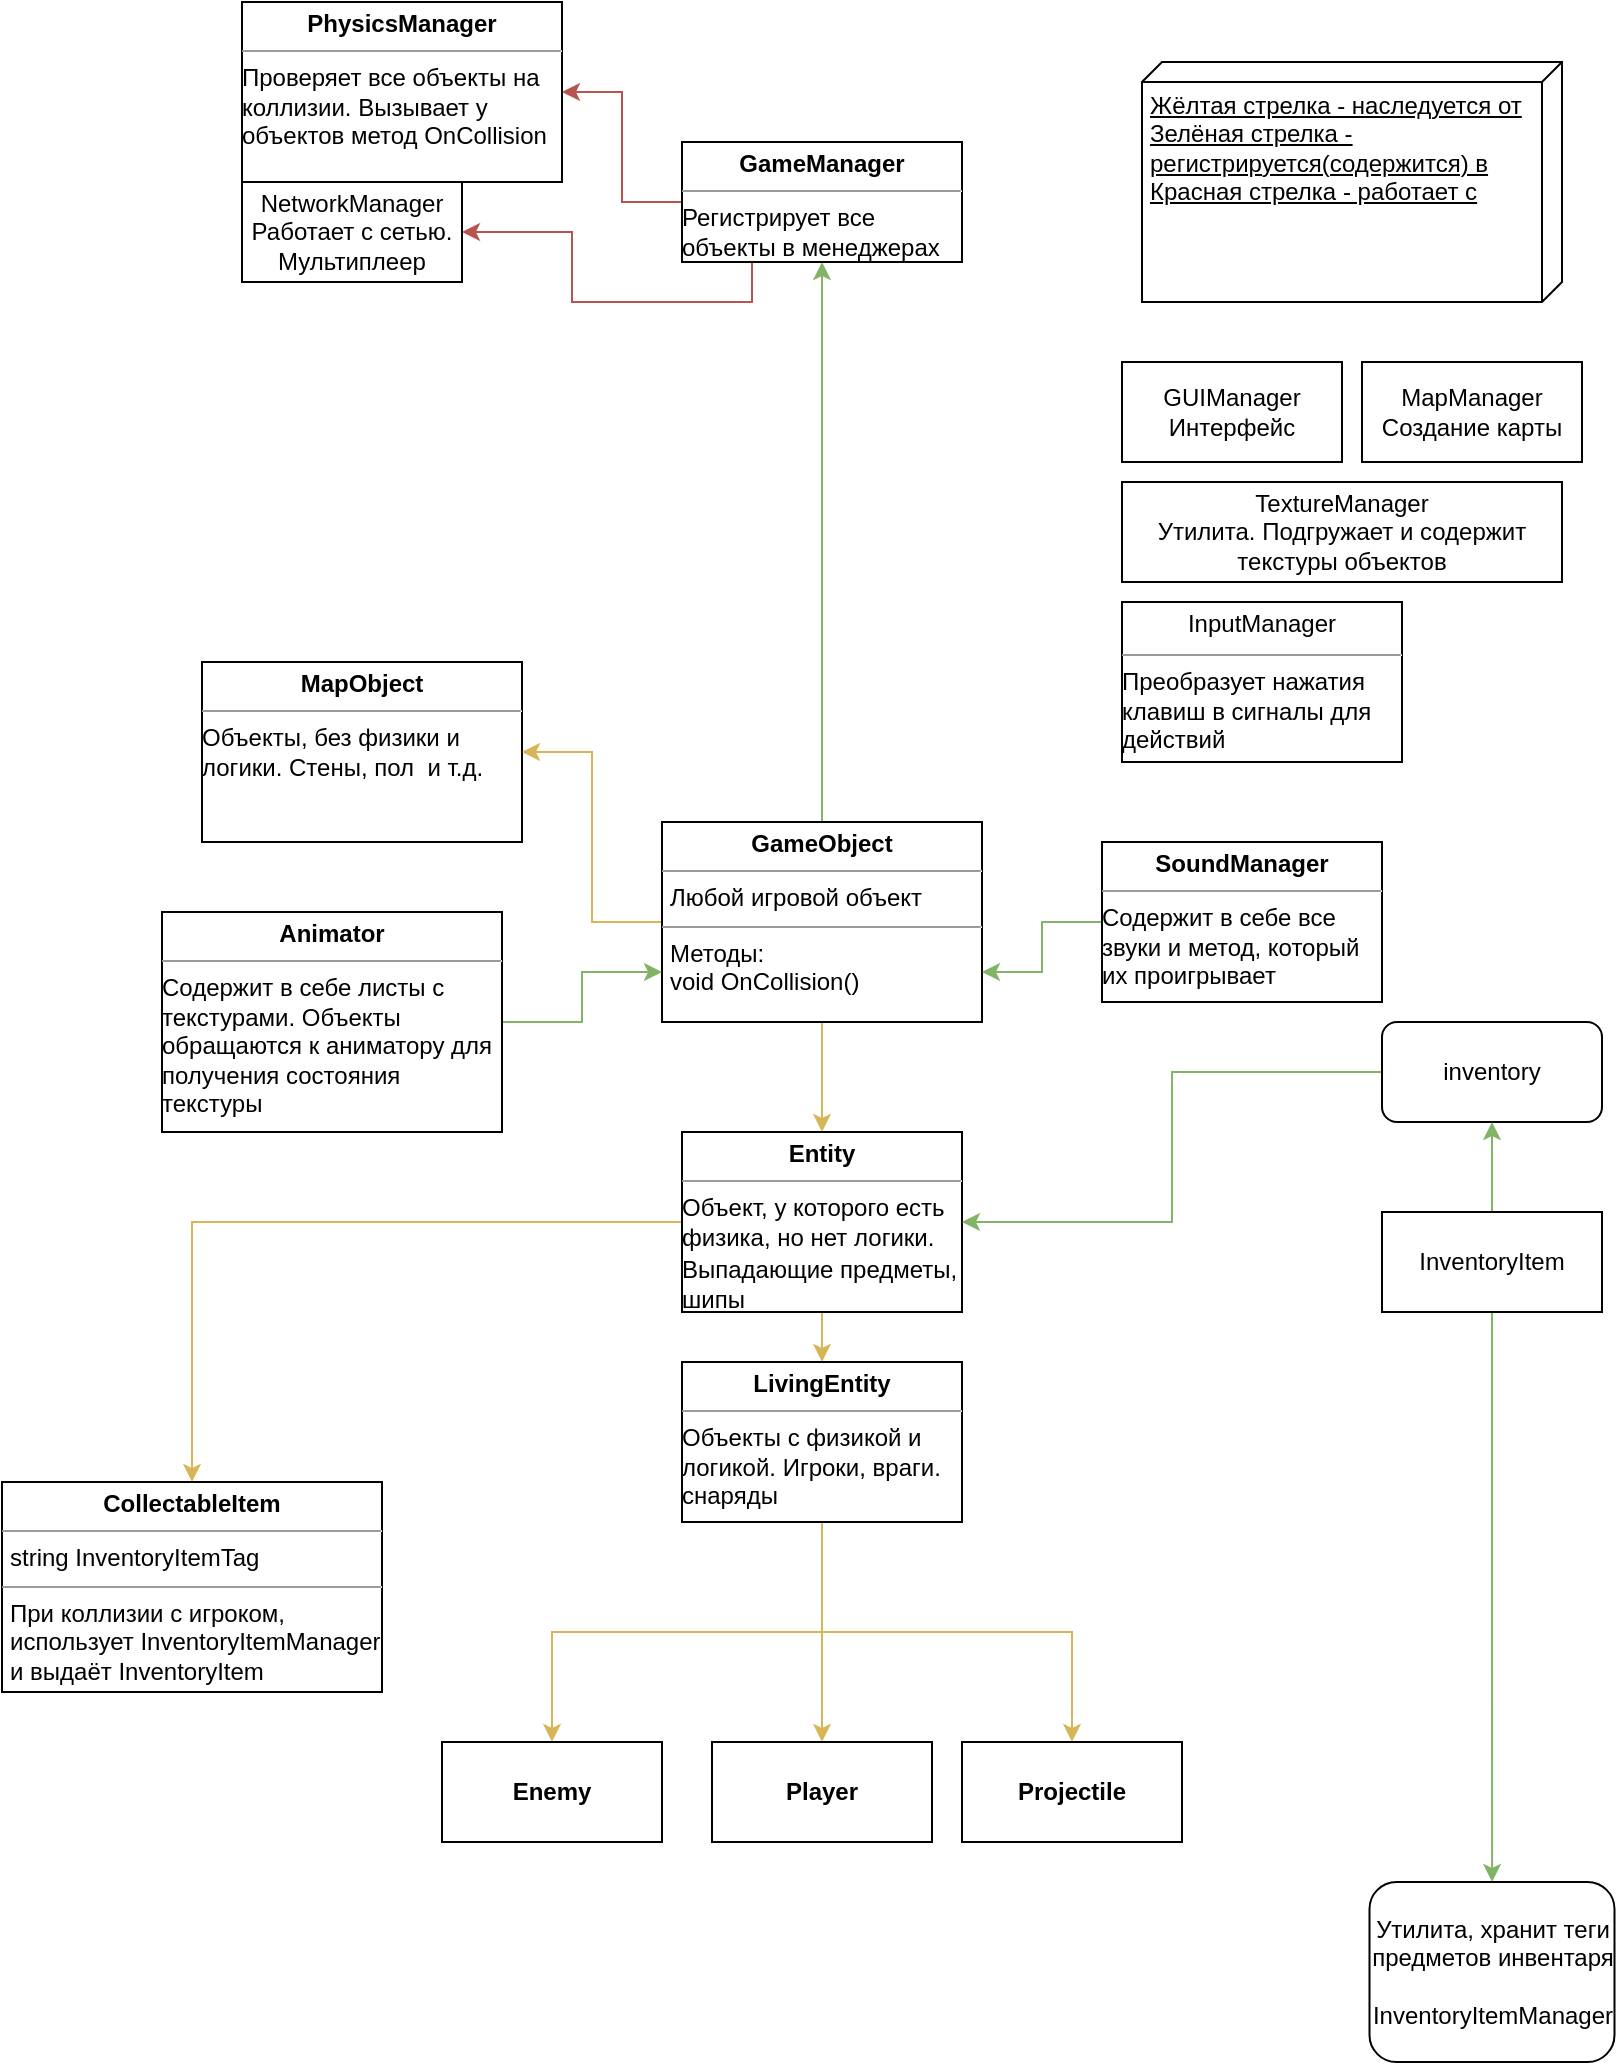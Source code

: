 <mxfile version="21.6.8" type="github">
  <diagram name="Страница — 1" id="f_F7iRd8bz5ZMpvOUA9e">
    <mxGraphModel dx="875" dy="484" grid="1" gridSize="10" guides="1" tooltips="1" connect="1" arrows="1" fold="1" page="1" pageScale="1" pageWidth="827" pageHeight="1169" math="0" shadow="0">
      <root>
        <mxCell id="0" />
        <mxCell id="1" parent="0" />
        <mxCell id="l3I8TJyxNjZKPvzpjshA-8" style="edgeStyle=orthogonalEdgeStyle;rounded=0;orthogonalLoop=1;jettySize=auto;html=1;exitX=0.5;exitY=1;exitDx=0;exitDy=0;fillColor=#d5e8d4;strokeColor=#82b366;entryX=0.5;entryY=1;entryDx=0;entryDy=0;" parent="1" source="l3I8TJyxNjZKPvzpjshA-2" target="l3I8TJyxNjZKPvzpjshA-2" edge="1">
          <mxGeometry relative="1" as="geometry">
            <mxPoint x="590" y="370" as="targetPoint" />
          </mxGeometry>
        </mxCell>
        <mxCell id="l3I8TJyxNjZKPvzpjshA-2" value="&lt;p style=&quot;margin:0px;margin-top:4px;text-align:center;&quot;&gt;&lt;b&gt;PhysicsManager&lt;/b&gt;&lt;/p&gt;&lt;hr size=&quot;1&quot;&gt;&lt;div style=&quot;height:2px;&quot;&gt;Проверяет все объекты на коллизии. Вызывает у объектов метод OnCollision&amp;nbsp;&lt;/div&gt;&lt;div style=&quot;height:2px;&quot;&gt;&lt;br&gt;&lt;br&gt;&lt;/div&gt;" style="verticalAlign=top;align=left;overflow=fill;fontSize=12;fontFamily=Helvetica;html=1;whiteSpace=wrap;" parent="1" vertex="1">
          <mxGeometry x="140" width="160" height="90" as="geometry" />
        </mxCell>
        <mxCell id="l3I8TJyxNjZKPvzpjshA-3" value="&lt;p style=&quot;margin:0px;margin-top:4px;text-align:center;&quot;&gt;&lt;b&gt;MapObject&lt;/b&gt;&lt;/p&gt;&lt;hr size=&quot;1&quot;&gt;&lt;div style=&quot;height:2px;&quot;&gt;Объекты, без физики и логики. Стены, пол&amp;nbsp; и т.д.&lt;/div&gt;" style="verticalAlign=top;align=left;overflow=fill;fontSize=12;fontFamily=Helvetica;html=1;whiteSpace=wrap;" parent="1" vertex="1">
          <mxGeometry x="120" y="330" width="160" height="90" as="geometry" />
        </mxCell>
        <mxCell id="l3I8TJyxNjZKPvzpjshA-11" value="" style="edgeStyle=orthogonalEdgeStyle;rounded=0;orthogonalLoop=1;jettySize=auto;html=1;fillColor=#fff2cc;strokeColor=#d6b656;" parent="1" source="l3I8TJyxNjZKPvzpjshA-9" target="l3I8TJyxNjZKPvzpjshA-3" edge="1">
          <mxGeometry relative="1" as="geometry" />
        </mxCell>
        <mxCell id="l3I8TJyxNjZKPvzpjshA-13" style="edgeStyle=orthogonalEdgeStyle;rounded=0;orthogonalLoop=1;jettySize=auto;html=1;exitX=0.5;exitY=1;exitDx=0;exitDy=0;entryX=0.5;entryY=0;entryDx=0;entryDy=0;fillColor=#fff2cc;strokeColor=#d6b656;" parent="1" source="l3I8TJyxNjZKPvzpjshA-9" target="l3I8TJyxNjZKPvzpjshA-12" edge="1">
          <mxGeometry relative="1" as="geometry" />
        </mxCell>
        <mxCell id="l3I8TJyxNjZKPvzpjshA-53" style="edgeStyle=orthogonalEdgeStyle;rounded=0;orthogonalLoop=1;jettySize=auto;html=1;entryX=0.5;entryY=1;entryDx=0;entryDy=0;fillColor=#d5e8d4;strokeColor=#82b366;" parent="1" source="l3I8TJyxNjZKPvzpjshA-9" target="l3I8TJyxNjZKPvzpjshA-47" edge="1">
          <mxGeometry relative="1" as="geometry" />
        </mxCell>
        <mxCell id="l3I8TJyxNjZKPvzpjshA-9" value="&lt;p style=&quot;margin:0px;margin-top:4px;text-align:center;&quot;&gt;&lt;b&gt;GameObject&lt;/b&gt;&lt;/p&gt;&lt;hr size=&quot;1&quot;&gt;&lt;p style=&quot;margin:0px;margin-left:4px;&quot;&gt;Любой игровой объект&lt;/p&gt;&lt;hr size=&quot;1&quot;&gt;&lt;p style=&quot;margin:0px;margin-left:4px;&quot;&gt;Методы:&lt;/p&gt;&lt;p style=&quot;margin:0px;margin-left:4px;&quot;&gt;void OnCollision()&lt;/p&gt;" style="verticalAlign=top;align=left;overflow=fill;fontSize=12;fontFamily=Helvetica;html=1;whiteSpace=wrap;" parent="1" vertex="1">
          <mxGeometry x="350" y="410" width="160" height="100" as="geometry" />
        </mxCell>
        <mxCell id="l3I8TJyxNjZKPvzpjshA-35" style="edgeStyle=orthogonalEdgeStyle;rounded=0;orthogonalLoop=1;jettySize=auto;html=1;exitX=0;exitY=0.5;exitDx=0;exitDy=0;entryX=0.5;entryY=0;entryDx=0;entryDy=0;fillColor=#fff2cc;strokeColor=#d6b656;" parent="1" source="l3I8TJyxNjZKPvzpjshA-12" target="l3I8TJyxNjZKPvzpjshA-34" edge="1">
          <mxGeometry relative="1" as="geometry" />
        </mxCell>
        <mxCell id="l3I8TJyxNjZKPvzpjshA-56" style="edgeStyle=orthogonalEdgeStyle;rounded=0;orthogonalLoop=1;jettySize=auto;html=1;fillColor=#fff2cc;strokeColor=#d6b656;" parent="1" source="l3I8TJyxNjZKPvzpjshA-12" target="l3I8TJyxNjZKPvzpjshA-14" edge="1">
          <mxGeometry relative="1" as="geometry" />
        </mxCell>
        <mxCell id="l3I8TJyxNjZKPvzpjshA-12" value="&lt;p style=&quot;margin:0px;margin-top:4px;text-align:center;&quot;&gt;&lt;b&gt;Entity&lt;/b&gt;&lt;/p&gt;&lt;hr size=&quot;1&quot;&gt;Объект, у которого есть физика, но нет логики.&lt;div style=&quot;height:2px;&quot;&gt;&lt;/div&gt;Выпадающие предметы,&lt;br&gt;шипы&lt;br&gt;&lt;hr size=&quot;1&quot;&gt;&lt;div style=&quot;height:2px;&quot;&gt;&lt;/div&gt;" style="verticalAlign=top;align=left;overflow=fill;fontSize=12;fontFamily=Helvetica;html=1;whiteSpace=wrap;" parent="1" vertex="1">
          <mxGeometry x="360" y="565" width="140" height="90" as="geometry" />
        </mxCell>
        <mxCell id="l3I8TJyxNjZKPvzpjshA-20" style="edgeStyle=orthogonalEdgeStyle;rounded=0;orthogonalLoop=1;jettySize=auto;html=1;fillColor=#fff2cc;strokeColor=#d6b656;" parent="1" source="l3I8TJyxNjZKPvzpjshA-14" target="l3I8TJyxNjZKPvzpjshA-21" edge="1">
          <mxGeometry relative="1" as="geometry">
            <mxPoint x="550" y="780" as="targetPoint" />
          </mxGeometry>
        </mxCell>
        <mxCell id="l3I8TJyxNjZKPvzpjshA-22" style="edgeStyle=orthogonalEdgeStyle;rounded=0;orthogonalLoop=1;jettySize=auto;html=1;exitX=0.5;exitY=1;exitDx=0;exitDy=0;fillColor=#fff2cc;strokeColor=#d6b656;" parent="1" source="l3I8TJyxNjZKPvzpjshA-14" target="l3I8TJyxNjZKPvzpjshA-23" edge="1">
          <mxGeometry relative="1" as="geometry">
            <mxPoint x="430" y="760" as="targetPoint" />
          </mxGeometry>
        </mxCell>
        <mxCell id="l3I8TJyxNjZKPvzpjshA-25" style="edgeStyle=orthogonalEdgeStyle;rounded=0;orthogonalLoop=1;jettySize=auto;html=1;exitX=0.5;exitY=1;exitDx=0;exitDy=0;entryX=0.5;entryY=0;entryDx=0;entryDy=0;fillColor=#fff2cc;strokeColor=#d6b656;" parent="1" source="l3I8TJyxNjZKPvzpjshA-14" target="l3I8TJyxNjZKPvzpjshA-24" edge="1">
          <mxGeometry relative="1" as="geometry" />
        </mxCell>
        <mxCell id="l3I8TJyxNjZKPvzpjshA-14" value="&lt;p style=&quot;margin:0px;margin-top:4px;text-align:center;&quot;&gt;&lt;b&gt;LivingEntity&lt;/b&gt;&lt;/p&gt;&lt;hr size=&quot;1&quot;&gt;Объекты с физикой и логикой. Игроки, враги. снаряды&lt;div style=&quot;height:2px;&quot;&gt;&lt;/div&gt;&lt;hr size=&quot;1&quot;&gt;&lt;div style=&quot;height:2px;&quot;&gt;&lt;/div&gt;" style="verticalAlign=top;align=left;overflow=fill;fontSize=12;fontFamily=Helvetica;html=1;whiteSpace=wrap;" parent="1" vertex="1">
          <mxGeometry x="360" y="680" width="140" height="80" as="geometry" />
        </mxCell>
        <mxCell id="l3I8TJyxNjZKPvzpjshA-21" value="&lt;b&gt;Player&lt;/b&gt;" style="html=1;whiteSpace=wrap;" parent="1" vertex="1">
          <mxGeometry x="375" y="870" width="110" height="50" as="geometry" />
        </mxCell>
        <mxCell id="l3I8TJyxNjZKPvzpjshA-23" value="&lt;b&gt;Enemy&lt;/b&gt;" style="html=1;whiteSpace=wrap;" parent="1" vertex="1">
          <mxGeometry x="240" y="870" width="110" height="50" as="geometry" />
        </mxCell>
        <mxCell id="l3I8TJyxNjZKPvzpjshA-24" value="&lt;b&gt;Projectile&lt;/b&gt;" style="html=1;whiteSpace=wrap;" parent="1" vertex="1">
          <mxGeometry x="500" y="870" width="110" height="50" as="geometry" />
        </mxCell>
        <mxCell id="l3I8TJyxNjZKPvzpjshA-57" style="edgeStyle=orthogonalEdgeStyle;rounded=0;orthogonalLoop=1;jettySize=auto;html=1;entryX=1;entryY=0.5;entryDx=0;entryDy=0;fillColor=#d5e8d4;strokeColor=#82b366;" parent="1" source="l3I8TJyxNjZKPvzpjshA-27" target="l3I8TJyxNjZKPvzpjshA-12" edge="1">
          <mxGeometry relative="1" as="geometry" />
        </mxCell>
        <mxCell id="l3I8TJyxNjZKPvzpjshA-27" value="inventory" style="html=1;whiteSpace=wrap;rounded=1;" parent="1" vertex="1">
          <mxGeometry x="710" y="510" width="110" height="50" as="geometry" />
        </mxCell>
        <mxCell id="l3I8TJyxNjZKPvzpjshA-31" style="edgeStyle=orthogonalEdgeStyle;rounded=0;orthogonalLoop=1;jettySize=auto;html=1;entryX=0.5;entryY=1;entryDx=0;entryDy=0;fillColor=#d5e8d4;strokeColor=#82b366;" parent="1" source="l3I8TJyxNjZKPvzpjshA-30" target="l3I8TJyxNjZKPvzpjshA-27" edge="1">
          <mxGeometry relative="1" as="geometry" />
        </mxCell>
        <mxCell id="l3I8TJyxNjZKPvzpjshA-33" style="edgeStyle=orthogonalEdgeStyle;rounded=0;orthogonalLoop=1;jettySize=auto;html=1;fillColor=#d5e8d4;strokeColor=#82b366;" parent="1" source="l3I8TJyxNjZKPvzpjshA-30" target="l3I8TJyxNjZKPvzpjshA-32" edge="1">
          <mxGeometry relative="1" as="geometry" />
        </mxCell>
        <mxCell id="l3I8TJyxNjZKPvzpjshA-30" value="InventoryItem" style="html=1;whiteSpace=wrap;" parent="1" vertex="1">
          <mxGeometry x="710" y="605" width="110" height="50" as="geometry" />
        </mxCell>
        <mxCell id="l3I8TJyxNjZKPvzpjshA-32" value="Утилита, хранит теги предметов инвентаря&lt;br&gt;&lt;br&gt;InventoryItemManager" style="html=1;whiteSpace=wrap;rounded=1;" parent="1" vertex="1">
          <mxGeometry x="703.75" y="940" width="122.5" height="90" as="geometry" />
        </mxCell>
        <mxCell id="l3I8TJyxNjZKPvzpjshA-34" value="&lt;p style=&quot;margin:0px;margin-top:4px;text-align:center;&quot;&gt;&lt;b&gt;CollectableItem&lt;/b&gt;&lt;/p&gt;&lt;hr size=&quot;1&quot;&gt;&lt;p style=&quot;margin:0px;margin-left:4px;&quot;&gt;string InventoryItemTag&lt;/p&gt;&lt;hr size=&quot;1&quot;&gt;&lt;p style=&quot;margin:0px;margin-left:4px;&quot;&gt;При коллизии с игроком, использует InventoryItemManager&lt;/p&gt;&lt;p style=&quot;margin:0px;margin-left:4px;&quot;&gt;и выдаёт InventoryItem&lt;/p&gt;" style="verticalAlign=top;align=left;overflow=fill;fontSize=12;fontFamily=Helvetica;html=1;whiteSpace=wrap;" parent="1" vertex="1">
          <mxGeometry x="20" y="740" width="190" height="105" as="geometry" />
        </mxCell>
        <mxCell id="l3I8TJyxNjZKPvzpjshA-36" value="Жёлтая стрелка - наследуется от&lt;br&gt;Зелёная стрелка - регистрируется(содержится) в&lt;br&gt;Красная стрелка - работает с" style="verticalAlign=top;align=left;spacingTop=8;spacingLeft=2;spacingRight=12;shape=cube;size=10;direction=south;fontStyle=4;html=1;whiteSpace=wrap;" parent="1" vertex="1">
          <mxGeometry x="590" y="30" width="210" height="120" as="geometry" />
        </mxCell>
        <mxCell id="l3I8TJyxNjZKPvzpjshA-39" value="MapManager&lt;br&gt;Создание карты" style="html=1;whiteSpace=wrap;" parent="1" vertex="1">
          <mxGeometry x="700" y="180" width="110" height="50" as="geometry" />
        </mxCell>
        <mxCell id="l3I8TJyxNjZKPvzpjshA-40" value="GUIManager&lt;br&gt;Интерфейс" style="html=1;whiteSpace=wrap;" parent="1" vertex="1">
          <mxGeometry x="580" y="180" width="110" height="50" as="geometry" />
        </mxCell>
        <mxCell id="l3I8TJyxNjZKPvzpjshA-41" value="TextureManager&lt;br&gt;Утилита. Подгружает и содержит текстуры объектов" style="html=1;whiteSpace=wrap;" parent="1" vertex="1">
          <mxGeometry x="580" y="240" width="220" height="50" as="geometry" />
        </mxCell>
        <mxCell id="l3I8TJyxNjZKPvzpjshA-42" value="NetworkManager&lt;br&gt;Работает с сетью. Мультиплеер" style="html=1;whiteSpace=wrap;" parent="1" vertex="1">
          <mxGeometry x="140" y="90" width="110" height="50" as="geometry" />
        </mxCell>
        <mxCell id="l3I8TJyxNjZKPvzpjshA-49" value="" style="edgeStyle=orthogonalEdgeStyle;rounded=0;orthogonalLoop=1;jettySize=auto;html=1;fillColor=#f8cecc;strokeColor=#b85450;" parent="1" source="l3I8TJyxNjZKPvzpjshA-47" target="l3I8TJyxNjZKPvzpjshA-2" edge="1">
          <mxGeometry relative="1" as="geometry" />
        </mxCell>
        <mxCell id="XWFfK2Fauw3tl5iLi8N0-1" style="edgeStyle=orthogonalEdgeStyle;rounded=0;orthogonalLoop=1;jettySize=auto;html=1;exitX=0.25;exitY=1;exitDx=0;exitDy=0;entryX=1;entryY=0.5;entryDx=0;entryDy=0;fillColor=#f8cecc;strokeColor=#b85450;" edge="1" parent="1" source="l3I8TJyxNjZKPvzpjshA-47" target="l3I8TJyxNjZKPvzpjshA-42">
          <mxGeometry relative="1" as="geometry" />
        </mxCell>
        <mxCell id="l3I8TJyxNjZKPvzpjshA-47" value="&lt;p style=&quot;margin:0px;margin-top:4px;text-align:center;&quot;&gt;&lt;b&gt;GameManager&lt;/b&gt;&lt;/p&gt;&lt;hr size=&quot;1&quot;&gt;&lt;div style=&quot;height:2px;&quot;&gt;Регистрирует все объекты в менеджерах&lt;/div&gt;" style="verticalAlign=top;align=left;overflow=fill;fontSize=12;fontFamily=Helvetica;html=1;whiteSpace=wrap;" parent="1" vertex="1">
          <mxGeometry x="360" y="70" width="140" height="60" as="geometry" />
        </mxCell>
        <mxCell id="XWFfK2Fauw3tl5iLi8N0-7" style="edgeStyle=orthogonalEdgeStyle;rounded=0;orthogonalLoop=1;jettySize=auto;html=1;entryX=0;entryY=0.75;entryDx=0;entryDy=0;fillColor=#d5e8d4;strokeColor=#82b366;" edge="1" parent="1" source="XWFfK2Fauw3tl5iLi8N0-4" target="l3I8TJyxNjZKPvzpjshA-9">
          <mxGeometry relative="1" as="geometry" />
        </mxCell>
        <mxCell id="XWFfK2Fauw3tl5iLi8N0-4" value="&lt;p style=&quot;margin:0px;margin-top:4px;text-align:center;&quot;&gt;&lt;b&gt;Animator&lt;br&gt;&lt;/b&gt;&lt;/p&gt;&lt;hr size=&quot;1&quot;&gt;&lt;div style=&quot;height:2px;&quot;&gt;Содержит в себе листы с текстурами. Объекты обращаются к аниматору для получения состояния текстуры&lt;/div&gt;" style="verticalAlign=top;align=left;overflow=fill;fontSize=12;fontFamily=Helvetica;html=1;whiteSpace=wrap;" vertex="1" parent="1">
          <mxGeometry x="100" y="455" width="170" height="110" as="geometry" />
        </mxCell>
        <mxCell id="XWFfK2Fauw3tl5iLi8N0-5" value="&lt;p style=&quot;margin:0px;margin-top:4px;text-align:center;&quot;&gt;InputManager&lt;/p&gt;&lt;div style=&quot;height:2px;&quot;&gt;&lt;br&gt;&lt;/div&gt;&lt;hr size=&quot;1&quot;&gt;&lt;div style=&quot;height:2px;&quot;&gt;Преобразует нажатия клавиш в сигналы для действий&lt;/div&gt;" style="verticalAlign=top;align=left;overflow=fill;fontSize=12;fontFamily=Helvetica;html=1;whiteSpace=wrap;" vertex="1" parent="1">
          <mxGeometry x="580" y="300" width="140" height="80" as="geometry" />
        </mxCell>
        <mxCell id="XWFfK2Fauw3tl5iLi8N0-9" style="edgeStyle=orthogonalEdgeStyle;rounded=0;orthogonalLoop=1;jettySize=auto;html=1;entryX=1;entryY=0.75;entryDx=0;entryDy=0;fillColor=#d5e8d4;strokeColor=#82b366;" edge="1" parent="1" source="XWFfK2Fauw3tl5iLi8N0-8" target="l3I8TJyxNjZKPvzpjshA-9">
          <mxGeometry relative="1" as="geometry" />
        </mxCell>
        <mxCell id="XWFfK2Fauw3tl5iLi8N0-8" value="&lt;p style=&quot;margin:0px;margin-top:4px;text-align:center;&quot;&gt;&lt;b&gt;SoundManager&lt;/b&gt;&lt;/p&gt;&lt;hr size=&quot;1&quot;&gt;&lt;div style=&quot;height:2px;&quot;&gt;Содержит в себе все звуки и метод, который их проигрывает&lt;/div&gt;" style="verticalAlign=top;align=left;overflow=fill;fontSize=12;fontFamily=Helvetica;html=1;whiteSpace=wrap;" vertex="1" parent="1">
          <mxGeometry x="570" y="420" width="140" height="80" as="geometry" />
        </mxCell>
      </root>
    </mxGraphModel>
  </diagram>
</mxfile>
